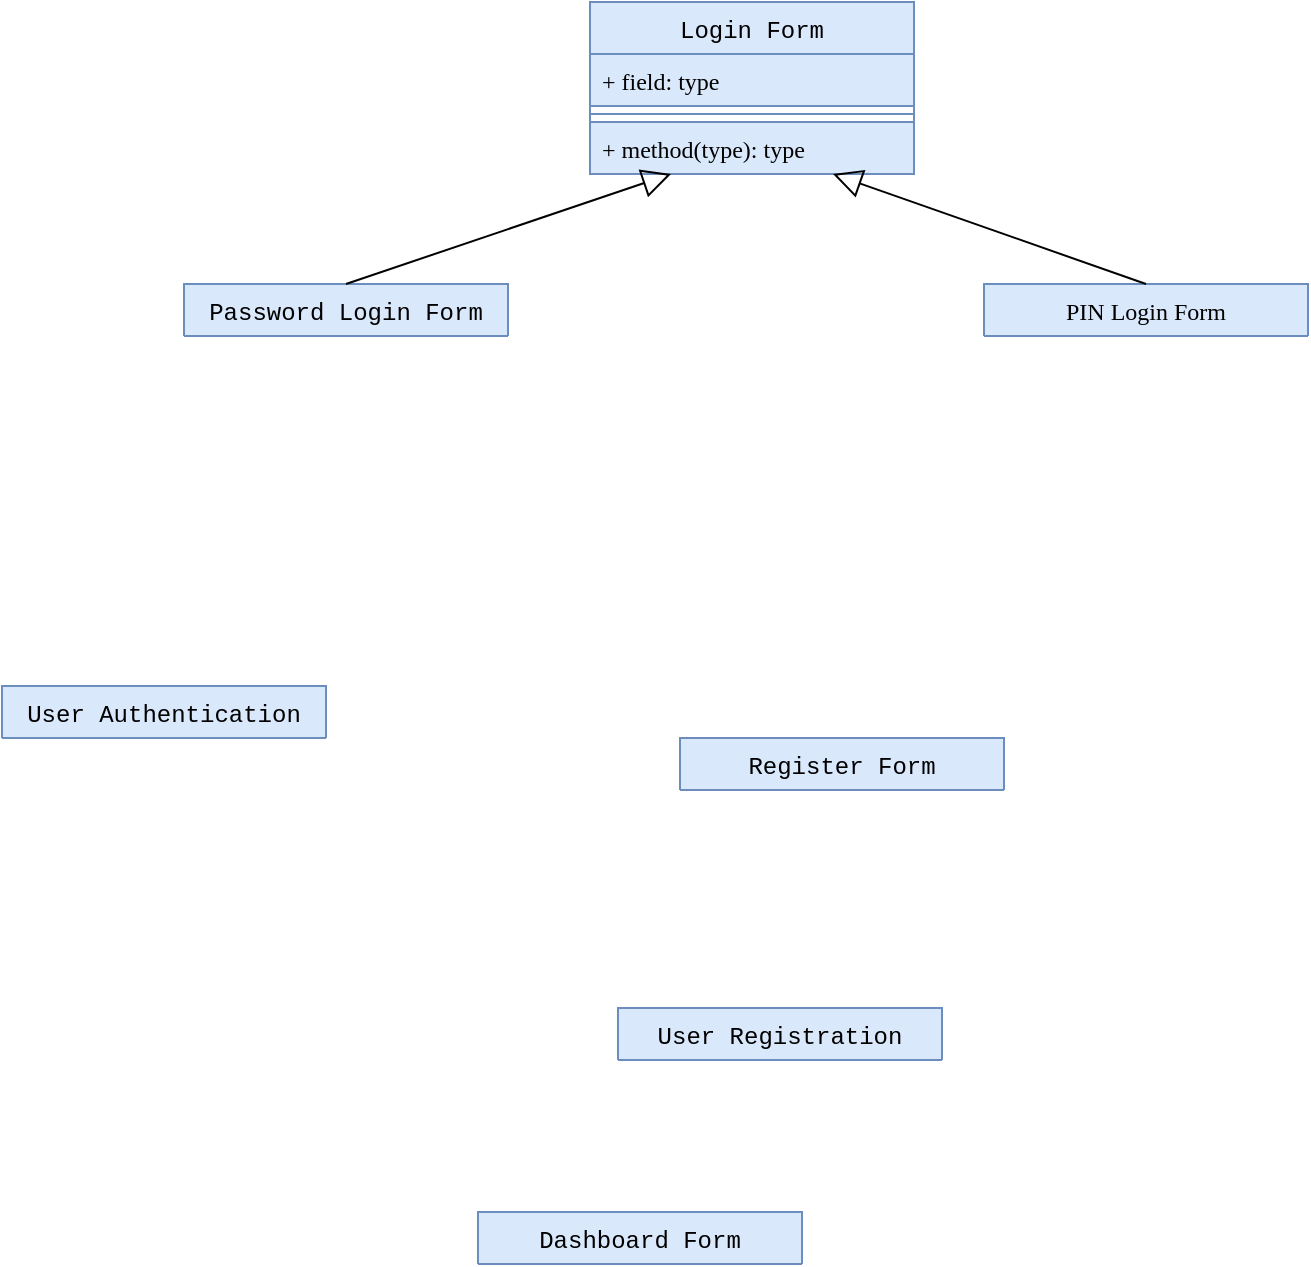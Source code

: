 <mxfile version="12.2.3" type="device" pages="1"><diagram id="Dxa8yK_26Aol2NIzPq0W" name="Page-1"><mxGraphModel dx="1387" dy="776" grid="0" gridSize="10" guides="1" tooltips="1" connect="1" arrows="1" fold="1" page="1" pageScale="1" pageWidth="1169" pageHeight="827" background="none" math="0" shadow="0"><root><mxCell id="0"/><mxCell id="1" parent="0"/><mxCell id="dP1bxnM6qx18vZVGoRmJ-5" value="Login Form" style="swimlane;fontStyle=0;align=center;verticalAlign=top;childLayout=stackLayout;horizontal=1;startSize=26;horizontalStack=0;resizeParent=1;resizeParentMax=0;resizeLast=0;collapsible=1;marginBottom=0;fontFamily=Courier New;fillColor=#dae8fc;strokeColor=#6c8ebf;fontSize=12;" vertex="1" parent="1"><mxGeometry x="539" y="23" width="162" height="86" as="geometry"><mxRectangle x="539" y="23" width="162" height="26" as="alternateBounds"/></mxGeometry></mxCell><mxCell id="dP1bxnM6qx18vZVGoRmJ-6" value="+ field: type" style="text;strokeColor=#6c8ebf;fillColor=#dae8fc;align=left;verticalAlign=top;spacingLeft=4;spacingRight=4;overflow=hidden;rotatable=0;points=[[0,0.5],[1,0.5]];portConstraint=eastwest;fontSize=12;fontFamily=Garamond;" vertex="1" parent="dP1bxnM6qx18vZVGoRmJ-5"><mxGeometry y="26" width="162" height="26" as="geometry"/></mxCell><mxCell id="dP1bxnM6qx18vZVGoRmJ-7" value="" style="line;strokeWidth=1;fillColor=#dae8fc;align=left;verticalAlign=middle;spacingTop=-1;spacingLeft=3;spacingRight=3;rotatable=0;labelPosition=right;points=[];portConstraint=eastwest;strokeColor=#6c8ebf;fontSize=12;fontFamily=Garamond;" vertex="1" parent="dP1bxnM6qx18vZVGoRmJ-5"><mxGeometry y="52" width="162" height="8" as="geometry"/></mxCell><mxCell id="dP1bxnM6qx18vZVGoRmJ-8" value="+ method(type): type" style="text;strokeColor=#6c8ebf;fillColor=#dae8fc;align=left;verticalAlign=top;spacingLeft=4;spacingRight=4;overflow=hidden;rotatable=0;points=[[0,0.5],[1,0.5]];portConstraint=eastwest;fontSize=12;fontFamily=Garamond;" vertex="1" parent="dP1bxnM6qx18vZVGoRmJ-5"><mxGeometry y="60" width="162" height="26" as="geometry"/></mxCell><mxCell id="dP1bxnM6qx18vZVGoRmJ-9" value="Password Login Form" style="swimlane;fontStyle=0;align=center;verticalAlign=top;childLayout=stackLayout;horizontal=1;startSize=26;horizontalStack=0;resizeParent=1;resizeParentMax=0;resizeLast=0;collapsible=1;marginBottom=0;fontFamily=Courier New;fillColor=#dae8fc;strokeColor=#6c8ebf;fontSize=12;" vertex="1" collapsed="1" parent="1"><mxGeometry x="336" y="164" width="162" height="26" as="geometry"><mxRectangle x="336" y="164" width="162" height="86" as="alternateBounds"/></mxGeometry></mxCell><mxCell id="dP1bxnM6qx18vZVGoRmJ-10" value="+ field: type" style="text;strokeColor=#6c8ebf;fillColor=#dae8fc;align=left;verticalAlign=top;spacingLeft=4;spacingRight=4;overflow=hidden;rotatable=0;points=[[0,0.5],[1,0.5]];portConstraint=eastwest;fontSize=12;fontFamily=Garamond;" vertex="1" parent="dP1bxnM6qx18vZVGoRmJ-9"><mxGeometry y="26" width="162" height="26" as="geometry"/></mxCell><mxCell id="dP1bxnM6qx18vZVGoRmJ-11" value="" style="line;strokeWidth=1;fillColor=#dae8fc;align=left;verticalAlign=middle;spacingTop=-1;spacingLeft=3;spacingRight=3;rotatable=0;labelPosition=right;points=[];portConstraint=eastwest;strokeColor=#6c8ebf;fontSize=12;fontFamily=Garamond;" vertex="1" parent="dP1bxnM6qx18vZVGoRmJ-9"><mxGeometry y="52" width="162" height="8" as="geometry"/></mxCell><mxCell id="dP1bxnM6qx18vZVGoRmJ-12" value="+ method(type): type" style="text;strokeColor=#6c8ebf;fillColor=#dae8fc;align=left;verticalAlign=top;spacingLeft=4;spacingRight=4;overflow=hidden;rotatable=0;points=[[0,0.5],[1,0.5]];portConstraint=eastwest;fontSize=12;fontFamily=Garamond;" vertex="1" parent="dP1bxnM6qx18vZVGoRmJ-9"><mxGeometry y="60" width="162" height="26" as="geometry"/></mxCell><mxCell id="dP1bxnM6qx18vZVGoRmJ-13" value="PIN Login Form" style="swimlane;fontStyle=0;align=center;verticalAlign=top;childLayout=stackLayout;horizontal=1;startSize=26;horizontalStack=0;resizeParent=1;resizeParentMax=0;resizeLast=0;collapsible=1;marginBottom=0;fontFamily=Garamond;fillColor=#dae8fc;strokeColor=#6c8ebf;fontSize=12;" vertex="1" collapsed="1" parent="1"><mxGeometry x="736" y="164" width="162" height="26" as="geometry"><mxRectangle x="550" y="196" width="162" height="86" as="alternateBounds"/></mxGeometry></mxCell><mxCell id="dP1bxnM6qx18vZVGoRmJ-14" value="+ field: type" style="text;strokeColor=#6c8ebf;fillColor=#dae8fc;align=left;verticalAlign=top;spacingLeft=4;spacingRight=4;overflow=hidden;rotatable=0;points=[[0,0.5],[1,0.5]];portConstraint=eastwest;fontSize=12;fontFamily=Garamond;" vertex="1" parent="dP1bxnM6qx18vZVGoRmJ-13"><mxGeometry y="26" width="162" height="26" as="geometry"/></mxCell><mxCell id="dP1bxnM6qx18vZVGoRmJ-15" value="" style="line;strokeWidth=1;fillColor=#dae8fc;align=left;verticalAlign=middle;spacingTop=-1;spacingLeft=3;spacingRight=3;rotatable=0;labelPosition=right;points=[];portConstraint=eastwest;strokeColor=#6c8ebf;fontSize=12;fontFamily=Garamond;" vertex="1" parent="dP1bxnM6qx18vZVGoRmJ-13"><mxGeometry y="52" width="162" height="8" as="geometry"/></mxCell><mxCell id="dP1bxnM6qx18vZVGoRmJ-16" value="+ method(type): type" style="text;strokeColor=#6c8ebf;fillColor=#dae8fc;align=left;verticalAlign=top;spacingLeft=4;spacingRight=4;overflow=hidden;rotatable=0;points=[[0,0.5],[1,0.5]];portConstraint=eastwest;fontSize=12;fontFamily=Garamond;" vertex="1" parent="dP1bxnM6qx18vZVGoRmJ-13"><mxGeometry y="60" width="162" height="26" as="geometry"/></mxCell><mxCell id="dP1bxnM6qx18vZVGoRmJ-22" value="" style="endArrow=block;endFill=0;endSize=12;html=1;fontFamily=Courier New;fontSize=12;entryX=0.25;entryY=1;entryDx=0;entryDy=0;exitX=0.5;exitY=0;exitDx=0;exitDy=0;" edge="1" parent="1" source="dP1bxnM6qx18vZVGoRmJ-9" target="dP1bxnM6qx18vZVGoRmJ-5"><mxGeometry width="160" relative="1" as="geometry"><mxPoint x="336" y="73" as="sourcePoint"/><mxPoint x="496" y="73" as="targetPoint"/></mxGeometry></mxCell><mxCell id="dP1bxnM6qx18vZVGoRmJ-23" value="" style="endArrow=block;endFill=0;endSize=12;html=1;fontFamily=Courier New;fontSize=12;entryX=0.75;entryY=1;entryDx=0;entryDy=0;exitX=0.5;exitY=0;exitDx=0;exitDy=0;" edge="1" parent="1" source="dP1bxnM6qx18vZVGoRmJ-13" target="dP1bxnM6qx18vZVGoRmJ-5"><mxGeometry width="160" relative="1" as="geometry"><mxPoint x="427" y="174" as="sourcePoint"/><mxPoint x="589.5" y="59" as="targetPoint"/></mxGeometry></mxCell><mxCell id="dP1bxnM6qx18vZVGoRmJ-24" value="User Authentication" style="swimlane;fontStyle=0;align=center;verticalAlign=top;childLayout=stackLayout;horizontal=1;startSize=26;horizontalStack=0;resizeParent=1;resizeParentMax=0;resizeLast=0;collapsible=1;marginBottom=0;fontFamily=Courier New;fillColor=#dae8fc;strokeColor=#6c8ebf;fontSize=12;" vertex="1" collapsed="1" parent="1"><mxGeometry x="245" y="365" width="162" height="26" as="geometry"><mxRectangle x="336" y="164" width="162" height="86" as="alternateBounds"/></mxGeometry></mxCell><mxCell id="dP1bxnM6qx18vZVGoRmJ-25" value="+ field: type" style="text;strokeColor=#6c8ebf;fillColor=#dae8fc;align=left;verticalAlign=top;spacingLeft=4;spacingRight=4;overflow=hidden;rotatable=0;points=[[0,0.5],[1,0.5]];portConstraint=eastwest;fontSize=12;fontFamily=Garamond;" vertex="1" parent="dP1bxnM6qx18vZVGoRmJ-24"><mxGeometry y="26" width="162" height="26" as="geometry"/></mxCell><mxCell id="dP1bxnM6qx18vZVGoRmJ-26" value="" style="line;strokeWidth=1;fillColor=#dae8fc;align=left;verticalAlign=middle;spacingTop=-1;spacingLeft=3;spacingRight=3;rotatable=0;labelPosition=right;points=[];portConstraint=eastwest;strokeColor=#6c8ebf;fontSize=12;fontFamily=Garamond;" vertex="1" parent="dP1bxnM6qx18vZVGoRmJ-24"><mxGeometry y="52" width="162" height="8" as="geometry"/></mxCell><mxCell id="dP1bxnM6qx18vZVGoRmJ-27" value="+ method(type): type" style="text;strokeColor=#6c8ebf;fillColor=#dae8fc;align=left;verticalAlign=top;spacingLeft=4;spacingRight=4;overflow=hidden;rotatable=0;points=[[0,0.5],[1,0.5]];portConstraint=eastwest;fontSize=12;fontFamily=Garamond;" vertex="1" parent="dP1bxnM6qx18vZVGoRmJ-24"><mxGeometry y="60" width="162" height="26" as="geometry"/></mxCell><mxCell id="dP1bxnM6qx18vZVGoRmJ-28" value="Register Form" style="swimlane;fontStyle=0;align=center;verticalAlign=top;childLayout=stackLayout;horizontal=1;startSize=26;horizontalStack=0;resizeParent=1;resizeParentMax=0;resizeLast=0;collapsible=1;marginBottom=0;fontFamily=Courier New;fillColor=#dae8fc;strokeColor=#6c8ebf;fontSize=12;" vertex="1" collapsed="1" parent="1"><mxGeometry x="584" y="391" width="162" height="26" as="geometry"><mxRectangle x="336" y="164" width="162" height="86" as="alternateBounds"/></mxGeometry></mxCell><mxCell id="dP1bxnM6qx18vZVGoRmJ-29" value="+ field: type" style="text;strokeColor=#6c8ebf;fillColor=#dae8fc;align=left;verticalAlign=top;spacingLeft=4;spacingRight=4;overflow=hidden;rotatable=0;points=[[0,0.5],[1,0.5]];portConstraint=eastwest;fontSize=12;fontFamily=Garamond;" vertex="1" parent="dP1bxnM6qx18vZVGoRmJ-28"><mxGeometry y="26" width="162" height="26" as="geometry"/></mxCell><mxCell id="dP1bxnM6qx18vZVGoRmJ-30" value="" style="line;strokeWidth=1;fillColor=#dae8fc;align=left;verticalAlign=middle;spacingTop=-1;spacingLeft=3;spacingRight=3;rotatable=0;labelPosition=right;points=[];portConstraint=eastwest;strokeColor=#6c8ebf;fontSize=12;fontFamily=Garamond;" vertex="1" parent="dP1bxnM6qx18vZVGoRmJ-28"><mxGeometry y="52" width="162" height="8" as="geometry"/></mxCell><mxCell id="dP1bxnM6qx18vZVGoRmJ-31" value="+ method(type): type" style="text;strokeColor=#6c8ebf;fillColor=#dae8fc;align=left;verticalAlign=top;spacingLeft=4;spacingRight=4;overflow=hidden;rotatable=0;points=[[0,0.5],[1,0.5]];portConstraint=eastwest;fontSize=12;fontFamily=Garamond;" vertex="1" parent="dP1bxnM6qx18vZVGoRmJ-28"><mxGeometry y="60" width="162" height="26" as="geometry"/></mxCell><mxCell id="dP1bxnM6qx18vZVGoRmJ-32" value="User Registration" style="swimlane;fontStyle=0;align=center;verticalAlign=top;childLayout=stackLayout;horizontal=1;startSize=26;horizontalStack=0;resizeParent=1;resizeParentMax=0;resizeLast=0;collapsible=1;marginBottom=0;fontFamily=Courier New;fillColor=#dae8fc;strokeColor=#6c8ebf;fontSize=12;" vertex="1" collapsed="1" parent="1"><mxGeometry x="553" y="526" width="162" height="26" as="geometry"><mxRectangle x="336" y="164" width="162" height="86" as="alternateBounds"/></mxGeometry></mxCell><mxCell id="dP1bxnM6qx18vZVGoRmJ-33" value="+ field: type" style="text;strokeColor=#6c8ebf;fillColor=#dae8fc;align=left;verticalAlign=top;spacingLeft=4;spacingRight=4;overflow=hidden;rotatable=0;points=[[0,0.5],[1,0.5]];portConstraint=eastwest;fontSize=12;fontFamily=Garamond;" vertex="1" parent="dP1bxnM6qx18vZVGoRmJ-32"><mxGeometry y="26" width="162" height="26" as="geometry"/></mxCell><mxCell id="dP1bxnM6qx18vZVGoRmJ-34" value="" style="line;strokeWidth=1;fillColor=#dae8fc;align=left;verticalAlign=middle;spacingTop=-1;spacingLeft=3;spacingRight=3;rotatable=0;labelPosition=right;points=[];portConstraint=eastwest;strokeColor=#6c8ebf;fontSize=12;fontFamily=Garamond;" vertex="1" parent="dP1bxnM6qx18vZVGoRmJ-32"><mxGeometry y="52" width="162" height="8" as="geometry"/></mxCell><mxCell id="dP1bxnM6qx18vZVGoRmJ-35" value="+ method(type): type" style="text;strokeColor=#6c8ebf;fillColor=#dae8fc;align=left;verticalAlign=top;spacingLeft=4;spacingRight=4;overflow=hidden;rotatable=0;points=[[0,0.5],[1,0.5]];portConstraint=eastwest;fontSize=12;fontFamily=Garamond;" vertex="1" parent="dP1bxnM6qx18vZVGoRmJ-32"><mxGeometry y="60" width="162" height="26" as="geometry"/></mxCell><mxCell id="dP1bxnM6qx18vZVGoRmJ-36" value="Dashboard Form" style="swimlane;fontStyle=0;align=center;verticalAlign=top;childLayout=stackLayout;horizontal=1;startSize=26;horizontalStack=0;resizeParent=1;resizeParentMax=0;resizeLast=0;collapsible=1;marginBottom=0;fontFamily=Courier New;fillColor=#dae8fc;strokeColor=#6c8ebf;fontSize=12;" vertex="1" collapsed="1" parent="1"><mxGeometry x="483" y="628" width="162" height="26" as="geometry"><mxRectangle x="336" y="164" width="162" height="86" as="alternateBounds"/></mxGeometry></mxCell><mxCell id="dP1bxnM6qx18vZVGoRmJ-37" value="+ field: type" style="text;strokeColor=#6c8ebf;fillColor=#dae8fc;align=left;verticalAlign=top;spacingLeft=4;spacingRight=4;overflow=hidden;rotatable=0;points=[[0,0.5],[1,0.5]];portConstraint=eastwest;fontSize=12;fontFamily=Garamond;" vertex="1" parent="dP1bxnM6qx18vZVGoRmJ-36"><mxGeometry y="26" width="162" height="26" as="geometry"/></mxCell><mxCell id="dP1bxnM6qx18vZVGoRmJ-38" value="" style="line;strokeWidth=1;fillColor=#dae8fc;align=left;verticalAlign=middle;spacingTop=-1;spacingLeft=3;spacingRight=3;rotatable=0;labelPosition=right;points=[];portConstraint=eastwest;strokeColor=#6c8ebf;fontSize=12;fontFamily=Garamond;" vertex="1" parent="dP1bxnM6qx18vZVGoRmJ-36"><mxGeometry y="52" width="162" height="8" as="geometry"/></mxCell><mxCell id="dP1bxnM6qx18vZVGoRmJ-39" value="+ method(type): type" style="text;strokeColor=#6c8ebf;fillColor=#dae8fc;align=left;verticalAlign=top;spacingLeft=4;spacingRight=4;overflow=hidden;rotatable=0;points=[[0,0.5],[1,0.5]];portConstraint=eastwest;fontSize=12;fontFamily=Garamond;" vertex="1" parent="dP1bxnM6qx18vZVGoRmJ-36"><mxGeometry y="60" width="162" height="26" as="geometry"/></mxCell></root></mxGraphModel></diagram></mxfile>
